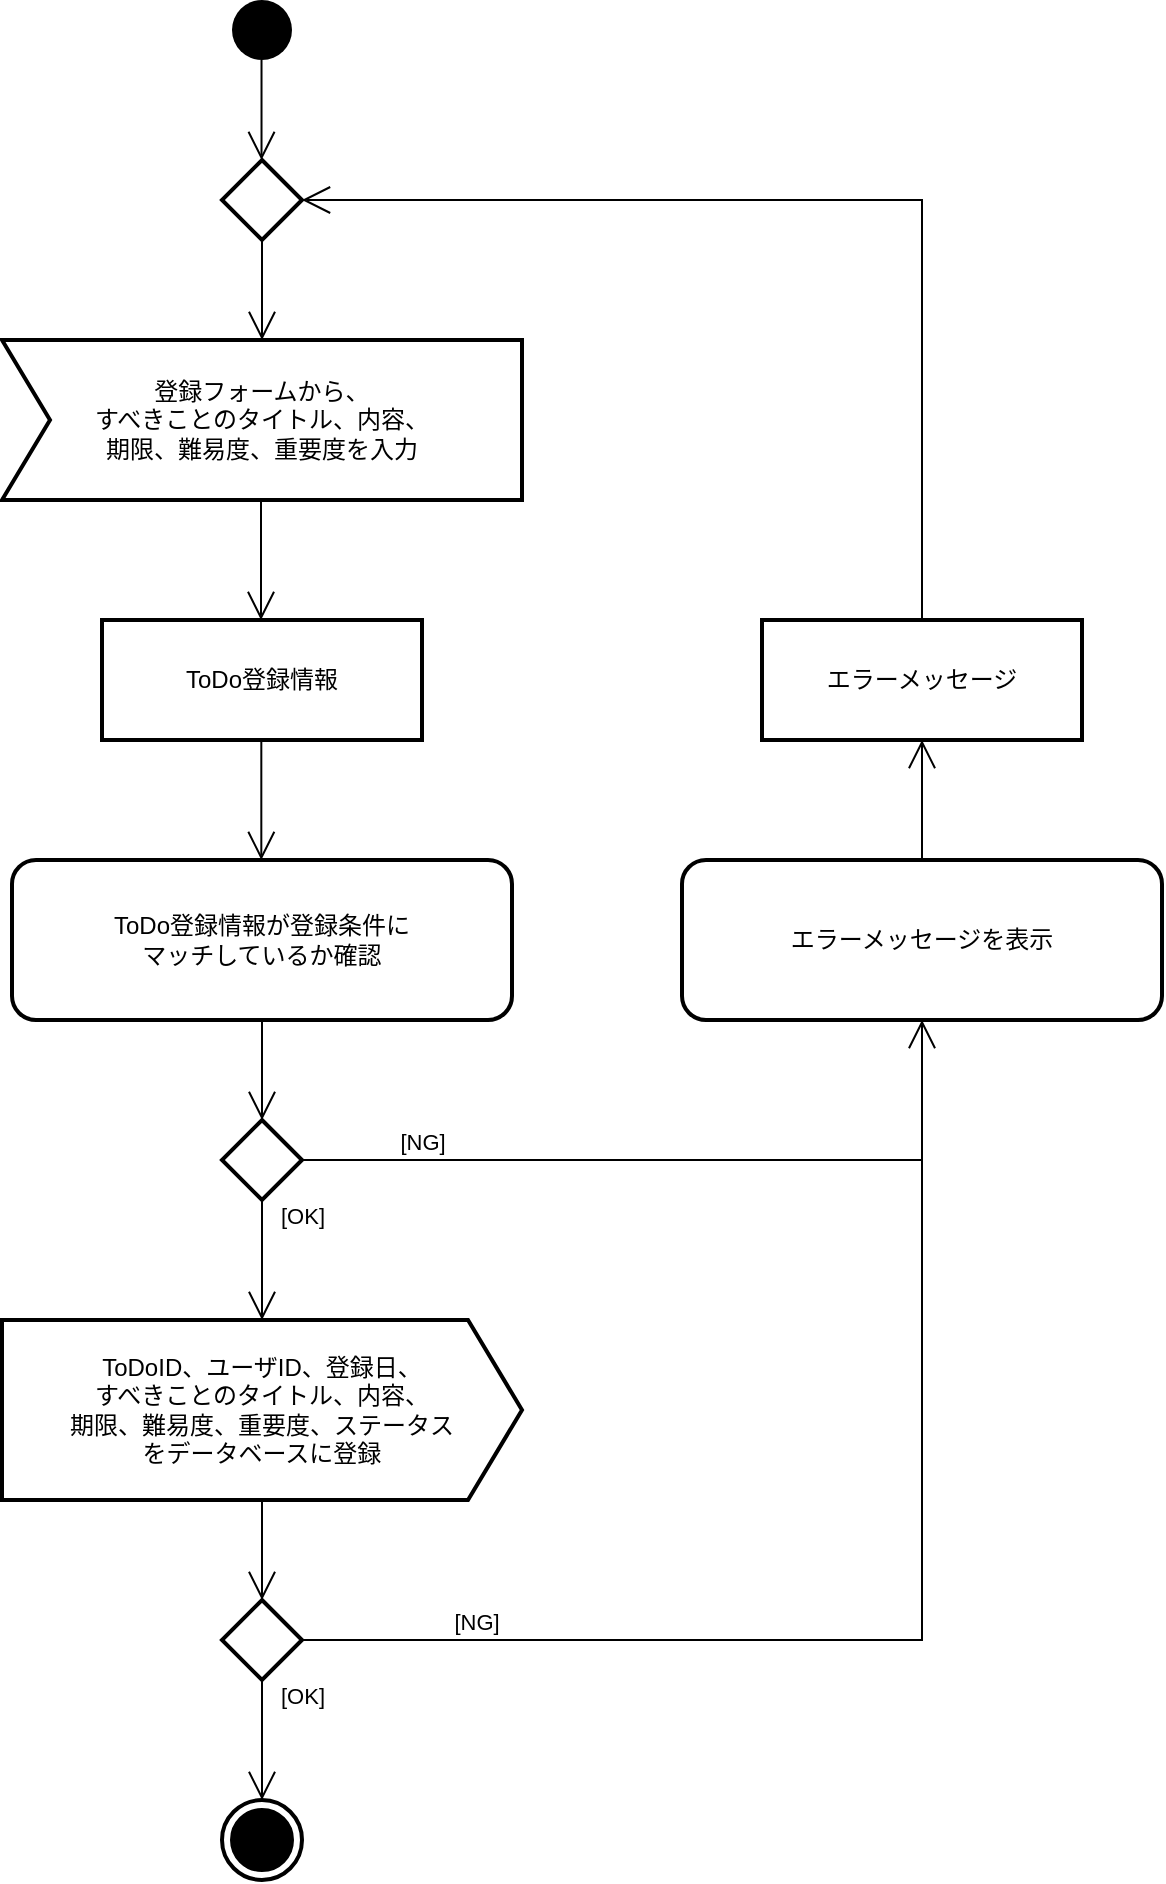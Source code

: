 <mxfile version="13.9.9" type="device"><diagram id="OP1BT2q4xCzRrLuRYf-W" name="ページ1"><mxGraphModel dx="852" dy="1703" grid="1" gridSize="10" guides="1" tooltips="1" connect="1" arrows="1" fold="1" page="1" pageScale="1" pageWidth="827" pageHeight="1169" math="0" shadow="0"><root><mxCell id="0"/><mxCell id="1" parent="0"/><mxCell id="2Buv7AttVH4c1FsqYxh--2" value="" style="ellipse;fillColor=#000000;strokeColor=none;" parent="1" vertex="1"><mxGeometry x="525" y="-50" width="30" height="30" as="geometry"/></mxCell><mxCell id="2Buv7AttVH4c1FsqYxh--4" value="登録フォームから、&lt;br&gt;すべきことのタイトル、内容、&lt;br&gt;期限、難易度、重要度を入力" style="html=1;shape=mxgraph.sysml.accEvent;strokeWidth=2;whiteSpace=wrap;align=center;" parent="1" vertex="1"><mxGeometry x="410" y="120" width="260" height="80" as="geometry"/></mxCell><mxCell id="2Buv7AttVH4c1FsqYxh--5" value="ToDo登録情報が登録条件に&lt;br&gt;マッチしているか確認" style="shape=rect;html=1;rounded=1;whiteSpace=wrap;align=center;strokeWidth=2;" parent="1" vertex="1"><mxGeometry x="415" y="380" width="250" height="80" as="geometry"/></mxCell><mxCell id="2Buv7AttVH4c1FsqYxh--6" value="ToDo登録情報" style="shape=rect;html=1;whiteSpace=wrap;align=center;strokeWidth=2;" parent="1" vertex="1"><mxGeometry x="460" y="260" width="160" height="60" as="geometry"/></mxCell><mxCell id="2Buv7AttVH4c1FsqYxh--7" value="" style="shape=rhombus;html=1;verticalLabelPosition=bottom;verticalAlignment=top;strokeWidth=2;" parent="1" vertex="1"><mxGeometry x="520" y="510" width="40" height="40" as="geometry"/></mxCell><mxCell id="2Buv7AttVH4c1FsqYxh--8" value="" style="edgeStyle=elbowEdgeStyle;html=1;elbow=horizontal;align=right;verticalAlign=bottom;endArrow=none;rounded=0;labelBackgroundColor=none;startArrow=open;startSize=12;" parent="1" source="2Buv7AttVH4c1FsqYxh--7" edge="1"><mxGeometry relative="1" as="geometry"><mxPoint x="540" y="470" as="targetPoint"/><Array as="points"><mxPoint x="540" y="460"/></Array></mxGeometry></mxCell><mxCell id="2Buv7AttVH4c1FsqYxh--9" value="[OK]" style="edgeStyle=elbowEdgeStyle;html=1;elbow=vertical;verticalAlign=bottom;endArrow=open;rounded=0;labelBackgroundColor=none;endSize=12;" parent="1" source="2Buv7AttVH4c1FsqYxh--7" edge="1"><mxGeometry x="-0.455" y="20" relative="1" as="geometry"><mxPoint x="540" y="610" as="targetPoint"/><Array as="points"><mxPoint x="570" y="600"/></Array><mxPoint as="offset"/></mxGeometry></mxCell><mxCell id="2Buv7AttVH4c1FsqYxh--10" value="[NG]" style="edgeStyle=elbowEdgeStyle;html=1;elbow=vertical;verticalAlign=bottom;endArrow=open;rounded=0;labelBackgroundColor=none;endSize=12;exitX=1;exitY=0.5;exitDx=0;exitDy=0;entryX=0.5;entryY=1;entryDx=0;entryDy=0;" parent="1" source="2Buv7AttVH4c1FsqYxh--7" target="2Buv7AttVH4c1FsqYxh--18" edge="1"><mxGeometry x="-0.684" relative="1" as="geometry"><mxPoint x="870" y="530" as="targetPoint"/><Array as="points"><mxPoint x="630" y="530"/><mxPoint x="570" y="510"/></Array><mxPoint as="offset"/></mxGeometry></mxCell><mxCell id="2Buv7AttVH4c1FsqYxh--13" value="" style="endArrow=open;endFill=1;endSize=12;html=1;entryX=0.5;entryY=0;entryDx=0;entryDy=0;entryPerimeter=0;exitX=0.5;exitY=1;exitDx=0;exitDy=0;" parent="1" source="2Buv7AttVH4c1FsqYxh--16" target="2Buv7AttVH4c1FsqYxh--4" edge="1"><mxGeometry width="160" relative="1" as="geometry"><mxPoint x="539" y="70" as="sourcePoint"/><mxPoint x="650" y="80" as="targetPoint"/></mxGeometry></mxCell><mxCell id="2Buv7AttVH4c1FsqYxh--14" value="" style="endArrow=open;endFill=1;endSize=12;html=1;entryX=0.5;entryY=0;entryDx=0;entryDy=0;" parent="1" edge="1"><mxGeometry width="160" relative="1" as="geometry"><mxPoint x="539.5" y="200" as="sourcePoint"/><mxPoint x="539.5" y="260" as="targetPoint"/></mxGeometry></mxCell><mxCell id="2Buv7AttVH4c1FsqYxh--15" value="" style="endArrow=open;endFill=1;endSize=12;html=1;entryX=0.5;entryY=0;entryDx=0;entryDy=0;" parent="1" edge="1"><mxGeometry width="160" relative="1" as="geometry"><mxPoint x="539.66" y="320" as="sourcePoint"/><mxPoint x="539.66" y="380" as="targetPoint"/></mxGeometry></mxCell><mxCell id="2Buv7AttVH4c1FsqYxh--16" value="" style="shape=rhombus;html=1;verticalLabelPosition=bottom;verticalAlignment=top;strokeWidth=2;" parent="1" vertex="1"><mxGeometry x="520" y="30" width="40" height="40" as="geometry"/></mxCell><mxCell id="2Buv7AttVH4c1FsqYxh--17" value="" style="endArrow=open;endFill=1;endSize=12;html=1;entryX=0.5;entryY=0;entryDx=0;entryDy=0;entryPerimeter=0;exitX=0.5;exitY=1;exitDx=0;exitDy=0;" parent="1" edge="1"><mxGeometry width="160" relative="1" as="geometry"><mxPoint x="539.76" y="-20" as="sourcePoint"/><mxPoint x="539.76" y="30" as="targetPoint"/></mxGeometry></mxCell><mxCell id="2Buv7AttVH4c1FsqYxh--18" value="エラーメッセージを表示" style="shape=rect;html=1;rounded=1;whiteSpace=wrap;align=center;strokeWidth=2;" parent="1" vertex="1"><mxGeometry x="750" y="380" width="240" height="80" as="geometry"/></mxCell><mxCell id="2Buv7AttVH4c1FsqYxh--19" value="エラーメッセージ" style="shape=rect;html=1;whiteSpace=wrap;align=center;strokeWidth=2;" parent="1" vertex="1"><mxGeometry x="790" y="260" width="160" height="60" as="geometry"/></mxCell><mxCell id="2Buv7AttVH4c1FsqYxh--20" value="" style="endArrow=open;endFill=1;endSize=12;html=1;entryX=1;entryY=0.5;entryDx=0;entryDy=0;strokeColor=none;" parent="1" source="2Buv7AttVH4c1FsqYxh--19" target="2Buv7AttVH4c1FsqYxh--16" edge="1"><mxGeometry width="160" relative="1" as="geometry"><mxPoint x="900" y="110" as="sourcePoint"/><mxPoint x="900" y="170" as="targetPoint"/><Array as="points"><mxPoint x="860" y="50"/></Array></mxGeometry></mxCell><mxCell id="2Buv7AttVH4c1FsqYxh--23" value="" style="endArrow=open;endFill=1;endSize=12;html=1;exitX=0.5;exitY=0;exitDx=0;exitDy=0;rounded=0;" parent="1" source="2Buv7AttVH4c1FsqYxh--19" edge="1"><mxGeometry width="160" relative="1" as="geometry"><mxPoint x="1030.0" y="180" as="sourcePoint"/><mxPoint x="560" y="50" as="targetPoint"/><Array as="points"><mxPoint x="870" y="50"/></Array></mxGeometry></mxCell><mxCell id="2Buv7AttVH4c1FsqYxh--24" value="" style="endArrow=open;endFill=1;endSize=12;html=1;entryX=0.5;entryY=1;entryDx=0;entryDy=0;exitX=0.5;exitY=0;exitDx=0;exitDy=0;" parent="1" source="2Buv7AttVH4c1FsqYxh--18" target="2Buv7AttVH4c1FsqYxh--19" edge="1"><mxGeometry width="160" relative="1" as="geometry"><mxPoint x="1000.0" y="300" as="sourcePoint"/><mxPoint x="1000.0" y="360" as="targetPoint"/></mxGeometry></mxCell><mxCell id="2Buv7AttVH4c1FsqYxh--25" value="ToDoID、ユーザID、登録日、&lt;br&gt;すべきことのタイトル、内容、&lt;br&gt;期限、難易度、重要度、ステータス&lt;br&gt;をデータベースに登録" style="html=1;shape=mxgraph.sysml.sendSigAct;strokeWidth=2;whiteSpace=wrap;align=center;" parent="1" vertex="1"><mxGeometry x="410" y="610" width="260" height="90" as="geometry"/></mxCell><mxCell id="2Buv7AttVH4c1FsqYxh--29" value="" style="shape=rhombus;html=1;verticalLabelPosition=bottom;verticalAlignment=top;strokeWidth=2;" parent="1" vertex="1"><mxGeometry x="520" y="750" width="40" height="40" as="geometry"/></mxCell><mxCell id="2Buv7AttVH4c1FsqYxh--30" value="" style="edgeStyle=elbowEdgeStyle;html=1;elbow=horizontal;align=right;verticalAlign=bottom;endArrow=none;rounded=0;labelBackgroundColor=none;startArrow=open;startSize=12;" parent="1" source="2Buv7AttVH4c1FsqYxh--29" edge="1"><mxGeometry relative="1" as="geometry"><mxPoint x="540" y="710" as="targetPoint"/><Array as="points"><mxPoint x="540" y="700"/></Array></mxGeometry></mxCell><mxCell id="2Buv7AttVH4c1FsqYxh--31" value="[OK]" style="edgeStyle=elbowEdgeStyle;html=1;elbow=vertical;verticalAlign=bottom;endArrow=open;rounded=0;labelBackgroundColor=none;endSize=12;entryX=0.5;entryY=0;entryDx=0;entryDy=0;entryPerimeter=0;" parent="1" source="2Buv7AttVH4c1FsqYxh--29" target="2Buv7AttVH4c1FsqYxh--33" edge="1"><mxGeometry x="-0.455" y="20" relative="1" as="geometry"><mxPoint x="540" y="850" as="targetPoint"/><Array as="points"><mxPoint x="550" y="780"/><mxPoint x="570" y="840"/></Array><mxPoint as="offset"/></mxGeometry></mxCell><mxCell id="2Buv7AttVH4c1FsqYxh--32" value="[NG]" style="edgeStyle=elbowEdgeStyle;html=1;elbow=vertical;verticalAlign=bottom;endArrow=none;rounded=0;labelBackgroundColor=none;exitX=1;exitY=0.5;exitDx=0;exitDy=0;endFill=0;" parent="1" source="2Buv7AttVH4c1FsqYxh--29" edge="1"><mxGeometry x="-0.684" relative="1" as="geometry"><mxPoint x="870" y="530" as="targetPoint"/><Array as="points"><mxPoint x="630" y="770"/><mxPoint x="570" y="750"/></Array><mxPoint as="offset"/></mxGeometry></mxCell><mxCell id="2Buv7AttVH4c1FsqYxh--33" value="" style="html=1;shape=mxgraph.sysml.actFinal;strokeWidth=2;verticalLabelPosition=bottom;verticalAlignment=top;" parent="1" vertex="1"><mxGeometry x="520" y="850" width="40" height="40" as="geometry"/></mxCell></root></mxGraphModel></diagram></mxfile>